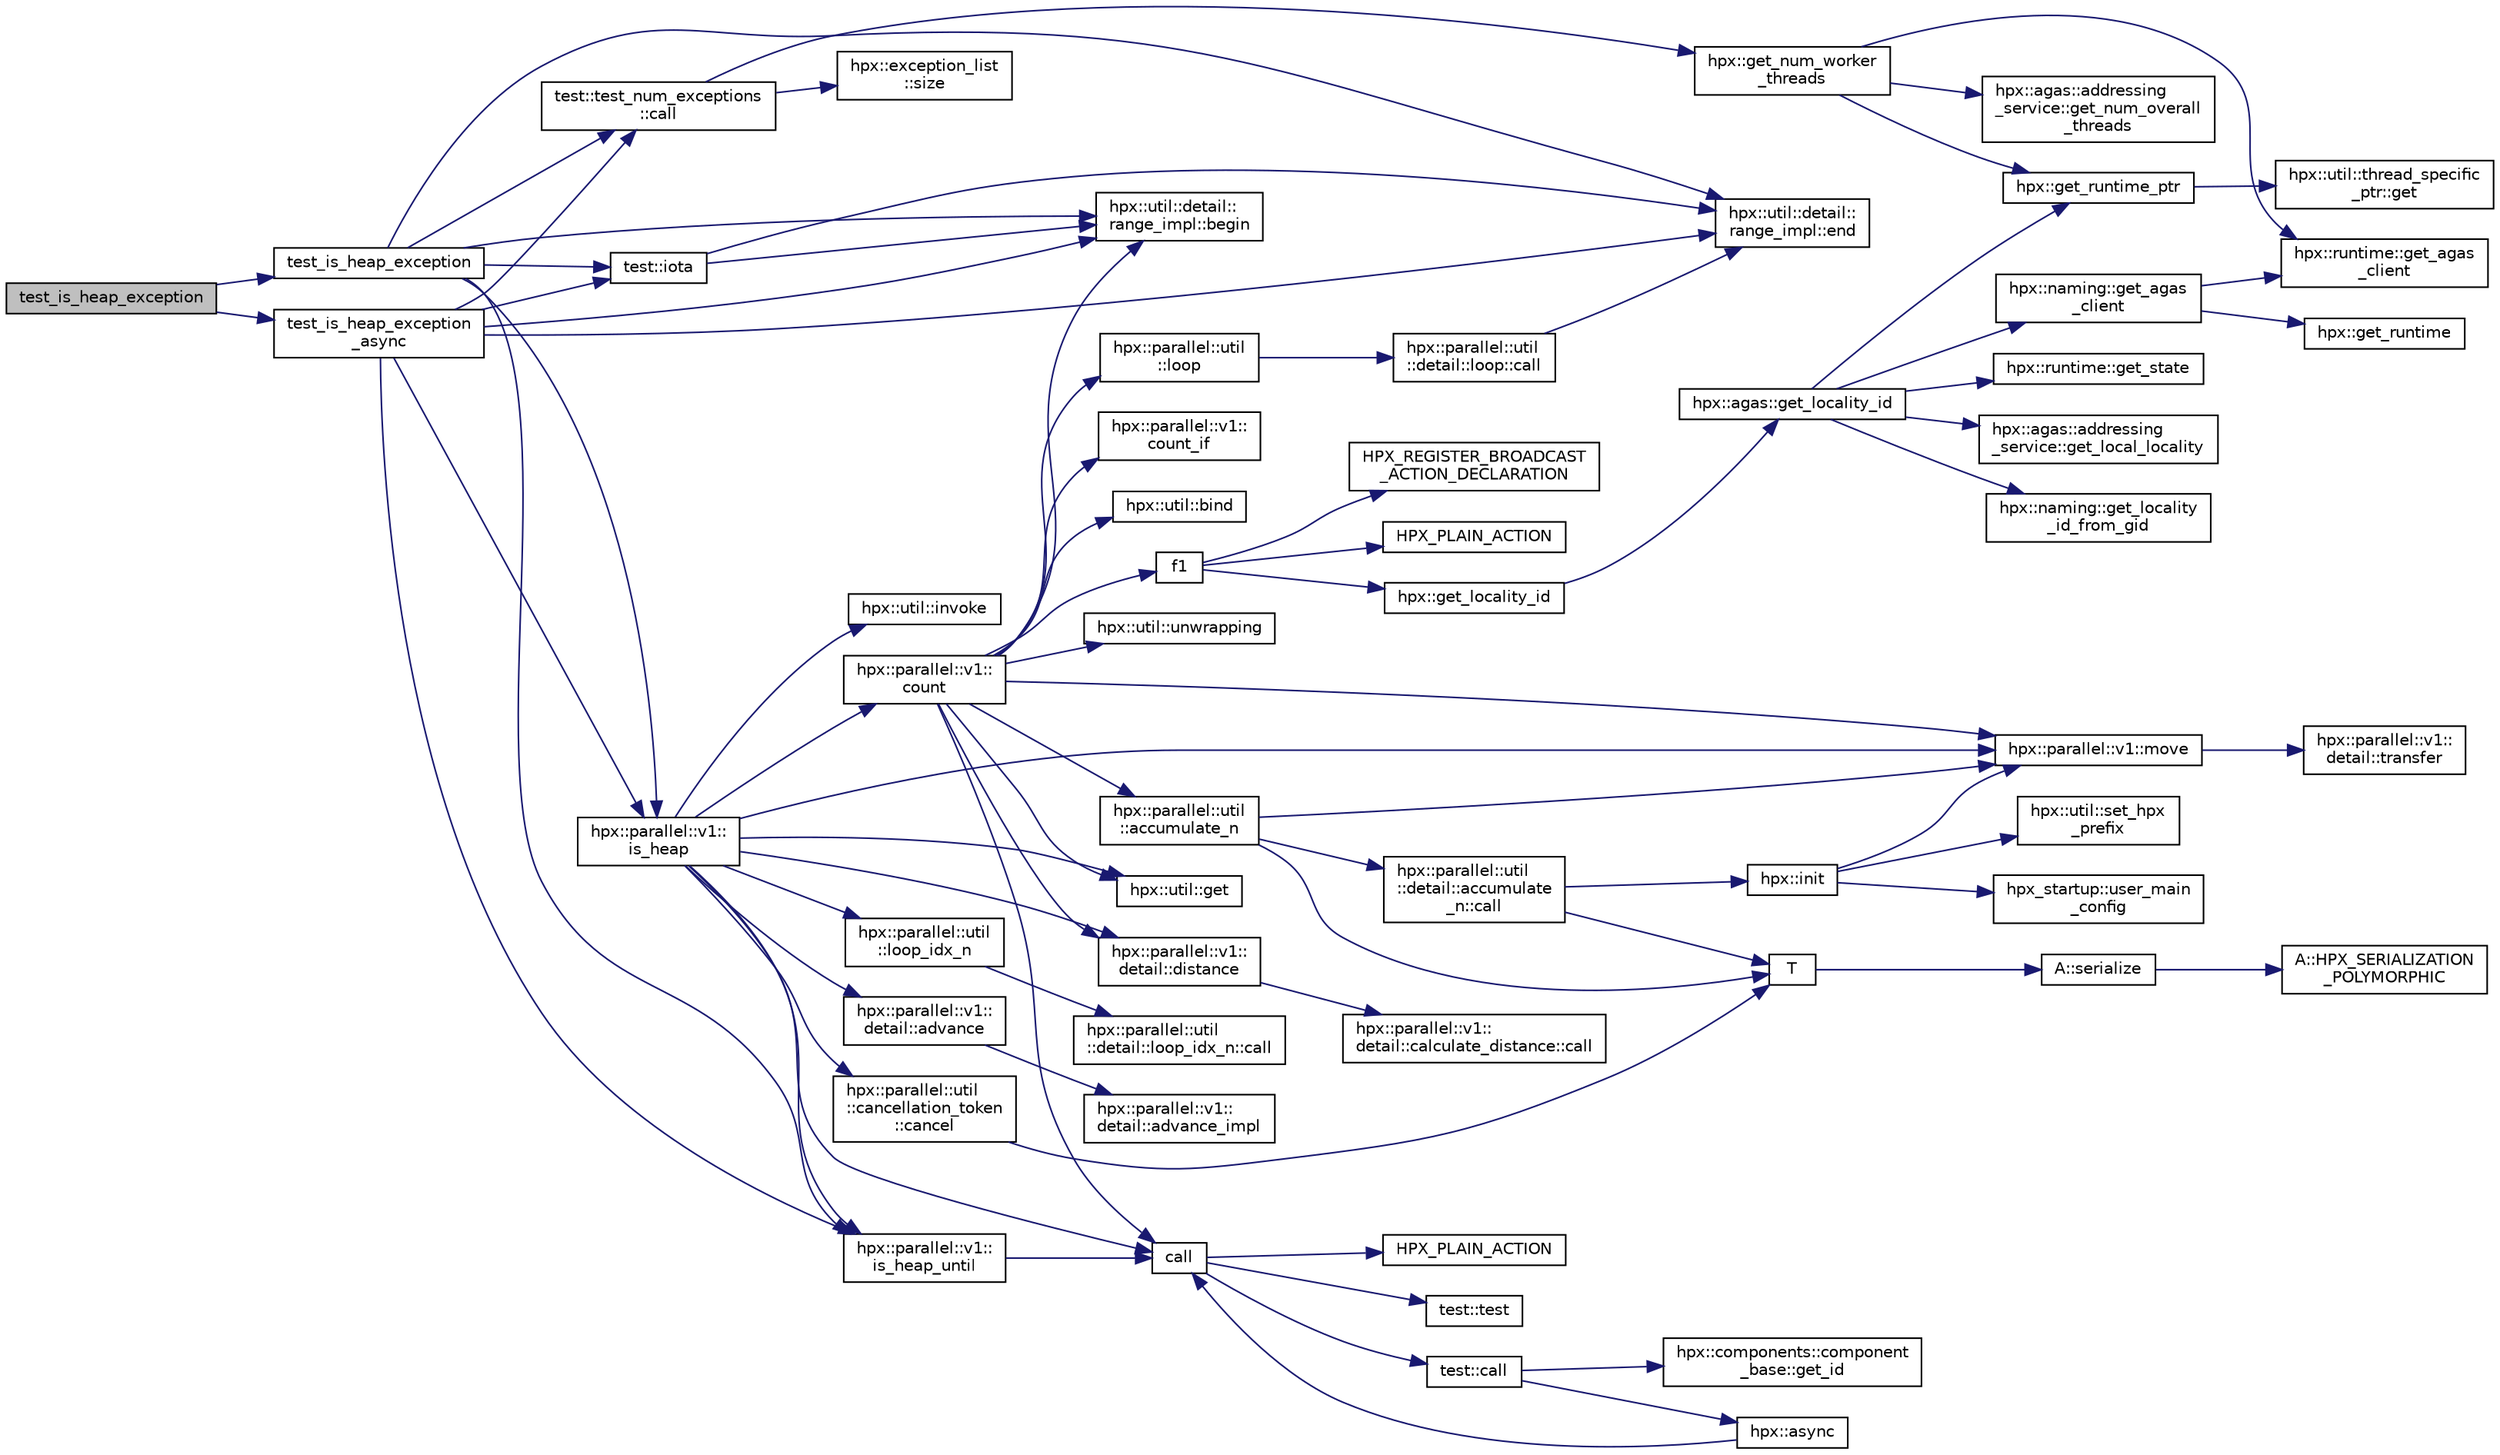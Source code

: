 digraph "test_is_heap_exception"
{
  edge [fontname="Helvetica",fontsize="10",labelfontname="Helvetica",labelfontsize="10"];
  node [fontname="Helvetica",fontsize="10",shape=record];
  rankdir="LR";
  Node374 [label="test_is_heap_exception",height=0.2,width=0.4,color="black", fillcolor="grey75", style="filled", fontcolor="black"];
  Node374 -> Node375 [color="midnightblue",fontsize="10",style="solid",fontname="Helvetica"];
  Node375 [label="test_is_heap_exception",height=0.2,width=0.4,color="black", fillcolor="white", style="filled",URL="$d7/ddd/is__heap__tests_8hpp.html#a6c4f521d090ca52874901ebaf28f47f7"];
  Node375 -> Node376 [color="midnightblue",fontsize="10",style="solid",fontname="Helvetica"];
  Node376 [label="test::iota",height=0.2,width=0.4,color="black", fillcolor="white", style="filled",URL="$df/d04/namespacetest.html#abdbbc37e6fb67287495e853a554c493a"];
  Node376 -> Node377 [color="midnightblue",fontsize="10",style="solid",fontname="Helvetica"];
  Node377 [label="hpx::util::detail::\lrange_impl::begin",height=0.2,width=0.4,color="black", fillcolor="white", style="filled",URL="$d4/d4a/namespacehpx_1_1util_1_1detail_1_1range__impl.html#a31e165df2b865cdd961f35ce938db41a"];
  Node376 -> Node378 [color="midnightblue",fontsize="10",style="solid",fontname="Helvetica"];
  Node378 [label="hpx::util::detail::\lrange_impl::end",height=0.2,width=0.4,color="black", fillcolor="white", style="filled",URL="$d4/d4a/namespacehpx_1_1util_1_1detail_1_1range__impl.html#afb2ea48b0902f52ee4d8b764807b4316"];
  Node375 -> Node377 [color="midnightblue",fontsize="10",style="solid",fontname="Helvetica"];
  Node375 -> Node378 [color="midnightblue",fontsize="10",style="solid",fontname="Helvetica"];
  Node375 -> Node379 [color="midnightblue",fontsize="10",style="solid",fontname="Helvetica"];
  Node379 [label="hpx::parallel::v1::\lis_heap",height=0.2,width=0.4,color="black", fillcolor="white", style="filled",URL="$db/db9/namespacehpx_1_1parallel_1_1v1.html#aac059f3475e076e09d839022cbe17da9"];
  Node379 -> Node380 [color="midnightblue",fontsize="10",style="solid",fontname="Helvetica"];
  Node380 [label="call",height=0.2,width=0.4,color="black", fillcolor="white", style="filled",URL="$d2/d67/promise__1620_8cpp.html#a58357f0b82bc761e1d0b9091ed563a70"];
  Node380 -> Node381 [color="midnightblue",fontsize="10",style="solid",fontname="Helvetica"];
  Node381 [label="test::test",height=0.2,width=0.4,color="black", fillcolor="white", style="filled",URL="$d8/d89/structtest.html#ab42d5ece712d716b04cb3f686f297a26"];
  Node380 -> Node382 [color="midnightblue",fontsize="10",style="solid",fontname="Helvetica"];
  Node382 [label="HPX_PLAIN_ACTION",height=0.2,width=0.4,color="black", fillcolor="white", style="filled",URL="$d2/d67/promise__1620_8cpp.html#ab96aab827a4b1fcaf66cfe0ba83fef23"];
  Node380 -> Node383 [color="midnightblue",fontsize="10",style="solid",fontname="Helvetica"];
  Node383 [label="test::call",height=0.2,width=0.4,color="black", fillcolor="white", style="filled",URL="$d8/d89/structtest.html#aeb29e7ed6518b9426ccf1344c52620ae"];
  Node383 -> Node384 [color="midnightblue",fontsize="10",style="solid",fontname="Helvetica"];
  Node384 [label="hpx::async",height=0.2,width=0.4,color="black", fillcolor="white", style="filled",URL="$d8/d83/namespacehpx.html#acb7d8e37b73b823956ce144f9a57eaa4"];
  Node384 -> Node380 [color="midnightblue",fontsize="10",style="solid",fontname="Helvetica"];
  Node383 -> Node385 [color="midnightblue",fontsize="10",style="solid",fontname="Helvetica"];
  Node385 [label="hpx::components::component\l_base::get_id",height=0.2,width=0.4,color="black", fillcolor="white", style="filled",URL="$d2/de6/classhpx_1_1components_1_1component__base.html#a4c8fd93514039bdf01c48d66d82b19cd"];
  Node379 -> Node386 [color="midnightblue",fontsize="10",style="solid",fontname="Helvetica"];
  Node386 [label="hpx::parallel::v1::\lcount",height=0.2,width=0.4,color="black", fillcolor="white", style="filled",URL="$db/db9/namespacehpx_1_1parallel_1_1v1.html#a19d058114a2bd44801aab4176b188e23"];
  Node386 -> Node387 [color="midnightblue",fontsize="10",style="solid",fontname="Helvetica"];
  Node387 [label="hpx::parallel::v1::\lcount_if",height=0.2,width=0.4,color="black", fillcolor="white", style="filled",URL="$db/db9/namespacehpx_1_1parallel_1_1v1.html#ad836ff017ec208c2d6388a9b47b05ce0"];
  Node386 -> Node388 [color="midnightblue",fontsize="10",style="solid",fontname="Helvetica"];
  Node388 [label="f1",height=0.2,width=0.4,color="black", fillcolor="white", style="filled",URL="$d8/d8b/broadcast_8cpp.html#a1751fbd41f2529b84514a9dbd767959a"];
  Node388 -> Node389 [color="midnightblue",fontsize="10",style="solid",fontname="Helvetica"];
  Node389 [label="hpx::get_locality_id",height=0.2,width=0.4,color="black", fillcolor="white", style="filled",URL="$d8/d83/namespacehpx.html#a158d7c54a657bb364c1704033010697b",tooltip="Return the number of the locality this function is being called from. "];
  Node389 -> Node390 [color="midnightblue",fontsize="10",style="solid",fontname="Helvetica"];
  Node390 [label="hpx::agas::get_locality_id",height=0.2,width=0.4,color="black", fillcolor="white", style="filled",URL="$dc/d54/namespacehpx_1_1agas.html#a491cc2ddecdf0f1a9129900caa6a4d3e"];
  Node390 -> Node391 [color="midnightblue",fontsize="10",style="solid",fontname="Helvetica"];
  Node391 [label="hpx::get_runtime_ptr",height=0.2,width=0.4,color="black", fillcolor="white", style="filled",URL="$d8/d83/namespacehpx.html#af29daf2bb3e01b4d6495a1742b6cce64"];
  Node391 -> Node392 [color="midnightblue",fontsize="10",style="solid",fontname="Helvetica"];
  Node392 [label="hpx::util::thread_specific\l_ptr::get",height=0.2,width=0.4,color="black", fillcolor="white", style="filled",URL="$d4/d4c/structhpx_1_1util_1_1thread__specific__ptr.html#a3b27d8520710478aa41d1f74206bdba9"];
  Node390 -> Node393 [color="midnightblue",fontsize="10",style="solid",fontname="Helvetica"];
  Node393 [label="hpx::runtime::get_state",height=0.2,width=0.4,color="black", fillcolor="white", style="filled",URL="$d0/d7b/classhpx_1_1runtime.html#ab405f80e060dac95d624520f38b0524c"];
  Node390 -> Node394 [color="midnightblue",fontsize="10",style="solid",fontname="Helvetica"];
  Node394 [label="hpx::naming::get_agas\l_client",height=0.2,width=0.4,color="black", fillcolor="white", style="filled",URL="$d4/dc9/namespacehpx_1_1naming.html#a0408fffd5d34b620712a801b0ae3b032"];
  Node394 -> Node395 [color="midnightblue",fontsize="10",style="solid",fontname="Helvetica"];
  Node395 [label="hpx::get_runtime",height=0.2,width=0.4,color="black", fillcolor="white", style="filled",URL="$d8/d83/namespacehpx.html#aef902cc6c7dd3b9fbadf34d1e850a070"];
  Node394 -> Node396 [color="midnightblue",fontsize="10",style="solid",fontname="Helvetica"];
  Node396 [label="hpx::runtime::get_agas\l_client",height=0.2,width=0.4,color="black", fillcolor="white", style="filled",URL="$d0/d7b/classhpx_1_1runtime.html#aeb5dddd30d6b9861669af8ad44d1a96a"];
  Node390 -> Node397 [color="midnightblue",fontsize="10",style="solid",fontname="Helvetica"];
  Node397 [label="hpx::agas::addressing\l_service::get_local_locality",height=0.2,width=0.4,color="black", fillcolor="white", style="filled",URL="$db/d58/structhpx_1_1agas_1_1addressing__service.html#ab52c19a37c2a7a006c6c15f90ad0539c"];
  Node390 -> Node398 [color="midnightblue",fontsize="10",style="solid",fontname="Helvetica"];
  Node398 [label="hpx::naming::get_locality\l_id_from_gid",height=0.2,width=0.4,color="black", fillcolor="white", style="filled",URL="$d4/dc9/namespacehpx_1_1naming.html#a7fd43037784560bd04fda9b49e33529f"];
  Node388 -> Node399 [color="midnightblue",fontsize="10",style="solid",fontname="Helvetica"];
  Node399 [label="HPX_PLAIN_ACTION",height=0.2,width=0.4,color="black", fillcolor="white", style="filled",URL="$d8/d8b/broadcast_8cpp.html#a19685a0394ce6a99351f7a679f6eeefc"];
  Node388 -> Node400 [color="midnightblue",fontsize="10",style="solid",fontname="Helvetica"];
  Node400 [label="HPX_REGISTER_BROADCAST\l_ACTION_DECLARATION",height=0.2,width=0.4,color="black", fillcolor="white", style="filled",URL="$d7/d38/addressing__service_8cpp.html#a573d764d9cb34eec46a4bdffcf07875f"];
  Node386 -> Node401 [color="midnightblue",fontsize="10",style="solid",fontname="Helvetica"];
  Node401 [label="hpx::parallel::util\l::loop",height=0.2,width=0.4,color="black", fillcolor="white", style="filled",URL="$df/dc6/namespacehpx_1_1parallel_1_1util.html#a3f434e00f42929aac85debb8c5782213"];
  Node401 -> Node402 [color="midnightblue",fontsize="10",style="solid",fontname="Helvetica"];
  Node402 [label="hpx::parallel::util\l::detail::loop::call",height=0.2,width=0.4,color="black", fillcolor="white", style="filled",URL="$da/d06/structhpx_1_1parallel_1_1util_1_1detail_1_1loop.html#a5c5e8dbda782f09cdb7bc2509e3bf09e"];
  Node402 -> Node378 [color="midnightblue",fontsize="10",style="solid",fontname="Helvetica"];
  Node386 -> Node403 [color="midnightblue",fontsize="10",style="solid",fontname="Helvetica"];
  Node403 [label="hpx::util::bind",height=0.2,width=0.4,color="black", fillcolor="white", style="filled",URL="$df/dad/namespacehpx_1_1util.html#ad844caedf82a0173d6909d910c3e48c6"];
  Node386 -> Node404 [color="midnightblue",fontsize="10",style="solid",fontname="Helvetica"];
  Node404 [label="hpx::parallel::v1::move",height=0.2,width=0.4,color="black", fillcolor="white", style="filled",URL="$db/db9/namespacehpx_1_1parallel_1_1v1.html#aa7c4ede081ce786c9d1eb1adff495cfc"];
  Node404 -> Node405 [color="midnightblue",fontsize="10",style="solid",fontname="Helvetica"];
  Node405 [label="hpx::parallel::v1::\ldetail::transfer",height=0.2,width=0.4,color="black", fillcolor="white", style="filled",URL="$d2/ddd/namespacehpx_1_1parallel_1_1v1_1_1detail.html#ab1b56a05e1885ca7cc7ffa1804dd2f3c"];
  Node386 -> Node406 [color="midnightblue",fontsize="10",style="solid",fontname="Helvetica"];
  Node406 [label="hpx::util::get",height=0.2,width=0.4,color="black", fillcolor="white", style="filled",URL="$df/dad/namespacehpx_1_1util.html#a5cbd3c41f03f4d4acaedaa4777e3cc02"];
  Node386 -> Node380 [color="midnightblue",fontsize="10",style="solid",fontname="Helvetica"];
  Node386 -> Node407 [color="midnightblue",fontsize="10",style="solid",fontname="Helvetica"];
  Node407 [label="hpx::parallel::v1::\ldetail::distance",height=0.2,width=0.4,color="black", fillcolor="white", style="filled",URL="$d2/ddd/namespacehpx_1_1parallel_1_1v1_1_1detail.html#a6bea3c6a5f470cad11f27ee6bab4a33f"];
  Node407 -> Node408 [color="midnightblue",fontsize="10",style="solid",fontname="Helvetica"];
  Node408 [label="hpx::parallel::v1::\ldetail::calculate_distance::call",height=0.2,width=0.4,color="black", fillcolor="white", style="filled",URL="$db/dfa/structhpx_1_1parallel_1_1v1_1_1detail_1_1calculate__distance.html#a950a6627830a7d019ac0e734b0a447bf"];
  Node386 -> Node409 [color="midnightblue",fontsize="10",style="solid",fontname="Helvetica"];
  Node409 [label="hpx::util::unwrapping",height=0.2,width=0.4,color="black", fillcolor="white", style="filled",URL="$df/dad/namespacehpx_1_1util.html#a7529d9ac687684c33403cdd1f9cef8e4"];
  Node386 -> Node410 [color="midnightblue",fontsize="10",style="solid",fontname="Helvetica"];
  Node410 [label="hpx::parallel::util\l::accumulate_n",height=0.2,width=0.4,color="black", fillcolor="white", style="filled",URL="$df/dc6/namespacehpx_1_1parallel_1_1util.html#af19f9a2722f97c2247ea5d0dbb5e2d25"];
  Node410 -> Node411 [color="midnightblue",fontsize="10",style="solid",fontname="Helvetica"];
  Node411 [label="hpx::parallel::util\l::detail::accumulate\l_n::call",height=0.2,width=0.4,color="black", fillcolor="white", style="filled",URL="$d8/d3b/structhpx_1_1parallel_1_1util_1_1detail_1_1accumulate__n.html#a765aceb8ab313fc92f7c4aaf70ccca8f"];
  Node411 -> Node412 [color="midnightblue",fontsize="10",style="solid",fontname="Helvetica"];
  Node412 [label="hpx::init",height=0.2,width=0.4,color="black", fillcolor="white", style="filled",URL="$d8/d83/namespacehpx.html#a3c694ea960b47c56b33351ba16e3d76b",tooltip="Main entry point for launching the HPX runtime system. "];
  Node412 -> Node413 [color="midnightblue",fontsize="10",style="solid",fontname="Helvetica"];
  Node413 [label="hpx::util::set_hpx\l_prefix",height=0.2,width=0.4,color="black", fillcolor="white", style="filled",URL="$df/dad/namespacehpx_1_1util.html#ae40a23c1ba0a48d9304dcf717a95793e"];
  Node412 -> Node414 [color="midnightblue",fontsize="10",style="solid",fontname="Helvetica"];
  Node414 [label="hpx_startup::user_main\l_config",height=0.2,width=0.4,color="black", fillcolor="white", style="filled",URL="$d3/dd2/namespacehpx__startup.html#aaac571d88bd3912a4225a23eb3261637"];
  Node412 -> Node404 [color="midnightblue",fontsize="10",style="solid",fontname="Helvetica"];
  Node411 -> Node415 [color="midnightblue",fontsize="10",style="solid",fontname="Helvetica"];
  Node415 [label="T",height=0.2,width=0.4,color="black", fillcolor="white", style="filled",URL="$db/d33/polymorphic__semiintrusive__template_8cpp.html#ad187658f9cb91c1312b39ae7e896f1ea"];
  Node415 -> Node416 [color="midnightblue",fontsize="10",style="solid",fontname="Helvetica"];
  Node416 [label="A::serialize",height=0.2,width=0.4,color="black", fillcolor="white", style="filled",URL="$d7/da0/struct_a.html#a5f5c287cf471e274ed9dda0da1592212"];
  Node416 -> Node417 [color="midnightblue",fontsize="10",style="solid",fontname="Helvetica"];
  Node417 [label="A::HPX_SERIALIZATION\l_POLYMORPHIC",height=0.2,width=0.4,color="black", fillcolor="white", style="filled",URL="$d7/da0/struct_a.html#ada978cc156cebbafddb1f3aa4c01918c"];
  Node410 -> Node404 [color="midnightblue",fontsize="10",style="solid",fontname="Helvetica"];
  Node410 -> Node415 [color="midnightblue",fontsize="10",style="solid",fontname="Helvetica"];
  Node386 -> Node377 [color="midnightblue",fontsize="10",style="solid",fontname="Helvetica"];
  Node379 -> Node418 [color="midnightblue",fontsize="10",style="solid",fontname="Helvetica"];
  Node418 [label="hpx::util::invoke",height=0.2,width=0.4,color="black", fillcolor="white", style="filled",URL="$df/dad/namespacehpx_1_1util.html#a9ed3f52b36e725e476dbf5099134ed3d"];
  Node379 -> Node407 [color="midnightblue",fontsize="10",style="solid",fontname="Helvetica"];
  Node379 -> Node406 [color="midnightblue",fontsize="10",style="solid",fontname="Helvetica"];
  Node379 -> Node404 [color="midnightblue",fontsize="10",style="solid",fontname="Helvetica"];
  Node379 -> Node419 [color="midnightblue",fontsize="10",style="solid",fontname="Helvetica"];
  Node419 [label="hpx::parallel::util\l::loop_idx_n",height=0.2,width=0.4,color="black", fillcolor="white", style="filled",URL="$df/dc6/namespacehpx_1_1parallel_1_1util.html#a5ead56022529c79b23199382a2dc7766"];
  Node419 -> Node420 [color="midnightblue",fontsize="10",style="solid",fontname="Helvetica"];
  Node420 [label="hpx::parallel::util\l::detail::loop_idx_n::call",height=0.2,width=0.4,color="black", fillcolor="white", style="filled",URL="$d1/d45/structhpx_1_1parallel_1_1util_1_1detail_1_1loop__idx__n.html#a6cf1cdf1c2db703be4edd390846da01a"];
  Node379 -> Node421 [color="midnightblue",fontsize="10",style="solid",fontname="Helvetica"];
  Node421 [label="hpx::parallel::util\l::cancellation_token\l::cancel",height=0.2,width=0.4,color="black", fillcolor="white", style="filled",URL="$d7/dc1/classhpx_1_1parallel_1_1util_1_1cancellation__token.html#a7c04c9ed73eaa872cfd6b72b52922796"];
  Node421 -> Node415 [color="midnightblue",fontsize="10",style="solid",fontname="Helvetica"];
  Node379 -> Node422 [color="midnightblue",fontsize="10",style="solid",fontname="Helvetica"];
  Node422 [label="hpx::parallel::v1::\ldetail::advance",height=0.2,width=0.4,color="black", fillcolor="white", style="filled",URL="$d2/ddd/namespacehpx_1_1parallel_1_1v1_1_1detail.html#ad9fca7bce7b3e3c32302967ffc1fb4a4"];
  Node422 -> Node423 [color="midnightblue",fontsize="10",style="solid",fontname="Helvetica"];
  Node423 [label="hpx::parallel::v1::\ldetail::advance_impl",height=0.2,width=0.4,color="black", fillcolor="white", style="filled",URL="$d2/ddd/namespacehpx_1_1parallel_1_1v1_1_1detail.html#ad4fa62ca115927187e4063b65ee5f317"];
  Node379 -> Node424 [color="midnightblue",fontsize="10",style="solid",fontname="Helvetica"];
  Node424 [label="hpx::parallel::v1::\lis_heap_until",height=0.2,width=0.4,color="black", fillcolor="white", style="filled",URL="$db/db9/namespacehpx_1_1parallel_1_1v1.html#a94fc7fc2b4b60ac93471798b30ee5705"];
  Node424 -> Node380 [color="midnightblue",fontsize="10",style="solid",fontname="Helvetica"];
  Node375 -> Node424 [color="midnightblue",fontsize="10",style="solid",fontname="Helvetica"];
  Node375 -> Node425 [color="midnightblue",fontsize="10",style="solid",fontname="Helvetica"];
  Node425 [label="test::test_num_exceptions\l::call",height=0.2,width=0.4,color="black", fillcolor="white", style="filled",URL="$da/ddb/structtest_1_1test__num__exceptions.html#a2c1e3b76f9abd4d358ae0258203b90b7"];
  Node425 -> Node426 [color="midnightblue",fontsize="10",style="solid",fontname="Helvetica"];
  Node426 [label="hpx::exception_list\l::size",height=0.2,width=0.4,color="black", fillcolor="white", style="filled",URL="$d2/def/classhpx_1_1exception__list.html#ae4e3e1b70e8185033656d891749a234e"];
  Node425 -> Node427 [color="midnightblue",fontsize="10",style="solid",fontname="Helvetica"];
  Node427 [label="hpx::get_num_worker\l_threads",height=0.2,width=0.4,color="black", fillcolor="white", style="filled",URL="$d8/d83/namespacehpx.html#ae0cb050327ed37e6863061bd1761409e",tooltip="Return the number of worker OS- threads used to execute HPX threads. "];
  Node427 -> Node391 [color="midnightblue",fontsize="10",style="solid",fontname="Helvetica"];
  Node427 -> Node396 [color="midnightblue",fontsize="10",style="solid",fontname="Helvetica"];
  Node427 -> Node428 [color="midnightblue",fontsize="10",style="solid",fontname="Helvetica"];
  Node428 [label="hpx::agas::addressing\l_service::get_num_overall\l_threads",height=0.2,width=0.4,color="black", fillcolor="white", style="filled",URL="$db/d58/structhpx_1_1agas_1_1addressing__service.html#a55800470ad2b28e283653df58d59ec49"];
  Node374 -> Node429 [color="midnightblue",fontsize="10",style="solid",fontname="Helvetica"];
  Node429 [label="test_is_heap_exception\l_async",height=0.2,width=0.4,color="black", fillcolor="white", style="filled",URL="$d7/ddd/is__heap__tests_8hpp.html#a6f17dafff6282cfdc509858ded1153d6"];
  Node429 -> Node376 [color="midnightblue",fontsize="10",style="solid",fontname="Helvetica"];
  Node429 -> Node377 [color="midnightblue",fontsize="10",style="solid",fontname="Helvetica"];
  Node429 -> Node378 [color="midnightblue",fontsize="10",style="solid",fontname="Helvetica"];
  Node429 -> Node379 [color="midnightblue",fontsize="10",style="solid",fontname="Helvetica"];
  Node429 -> Node424 [color="midnightblue",fontsize="10",style="solid",fontname="Helvetica"];
  Node429 -> Node425 [color="midnightblue",fontsize="10",style="solid",fontname="Helvetica"];
}
